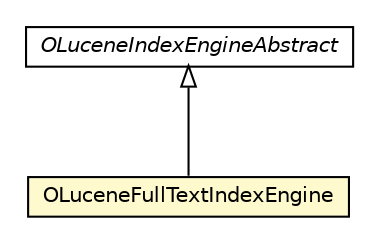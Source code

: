 #!/usr/local/bin/dot
#
# Class diagram 
# Generated by UMLGraph version R5_6-24-gf6e263 (http://www.umlgraph.org/)
#

digraph G {
	edge [fontname="Helvetica",fontsize=10,labelfontname="Helvetica",labelfontsize=10];
	node [fontname="Helvetica",fontsize=10,shape=plaintext];
	nodesep=0.25;
	ranksep=0.5;
	// com.orientechnologies.lucene.engine.OLuceneIndexEngineAbstract
	c4537559 [label=<<table title="com.orientechnologies.lucene.engine.OLuceneIndexEngineAbstract" border="0" cellborder="1" cellspacing="0" cellpadding="2" port="p" href="./OLuceneIndexEngineAbstract.html">
		<tr><td><table border="0" cellspacing="0" cellpadding="1">
<tr><td align="center" balign="center"><font face="Helvetica-Oblique"> OLuceneIndexEngineAbstract </font></td></tr>
		</table></td></tr>
		</table>>, URL="./OLuceneIndexEngineAbstract.html", fontname="Helvetica", fontcolor="black", fontsize=10.0];
	// com.orientechnologies.lucene.engine.OLuceneFullTextIndexEngine
	c4537560 [label=<<table title="com.orientechnologies.lucene.engine.OLuceneFullTextIndexEngine" border="0" cellborder="1" cellspacing="0" cellpadding="2" port="p" bgcolor="lemonChiffon" href="./OLuceneFullTextIndexEngine.html">
		<tr><td><table border="0" cellspacing="0" cellpadding="1">
<tr><td align="center" balign="center"> OLuceneFullTextIndexEngine </td></tr>
		</table></td></tr>
		</table>>, URL="./OLuceneFullTextIndexEngine.html", fontname="Helvetica", fontcolor="black", fontsize=10.0];
	//com.orientechnologies.lucene.engine.OLuceneFullTextIndexEngine extends com.orientechnologies.lucene.engine.OLuceneIndexEngineAbstract
	c4537559:p -> c4537560:p [dir=back,arrowtail=empty];
}

